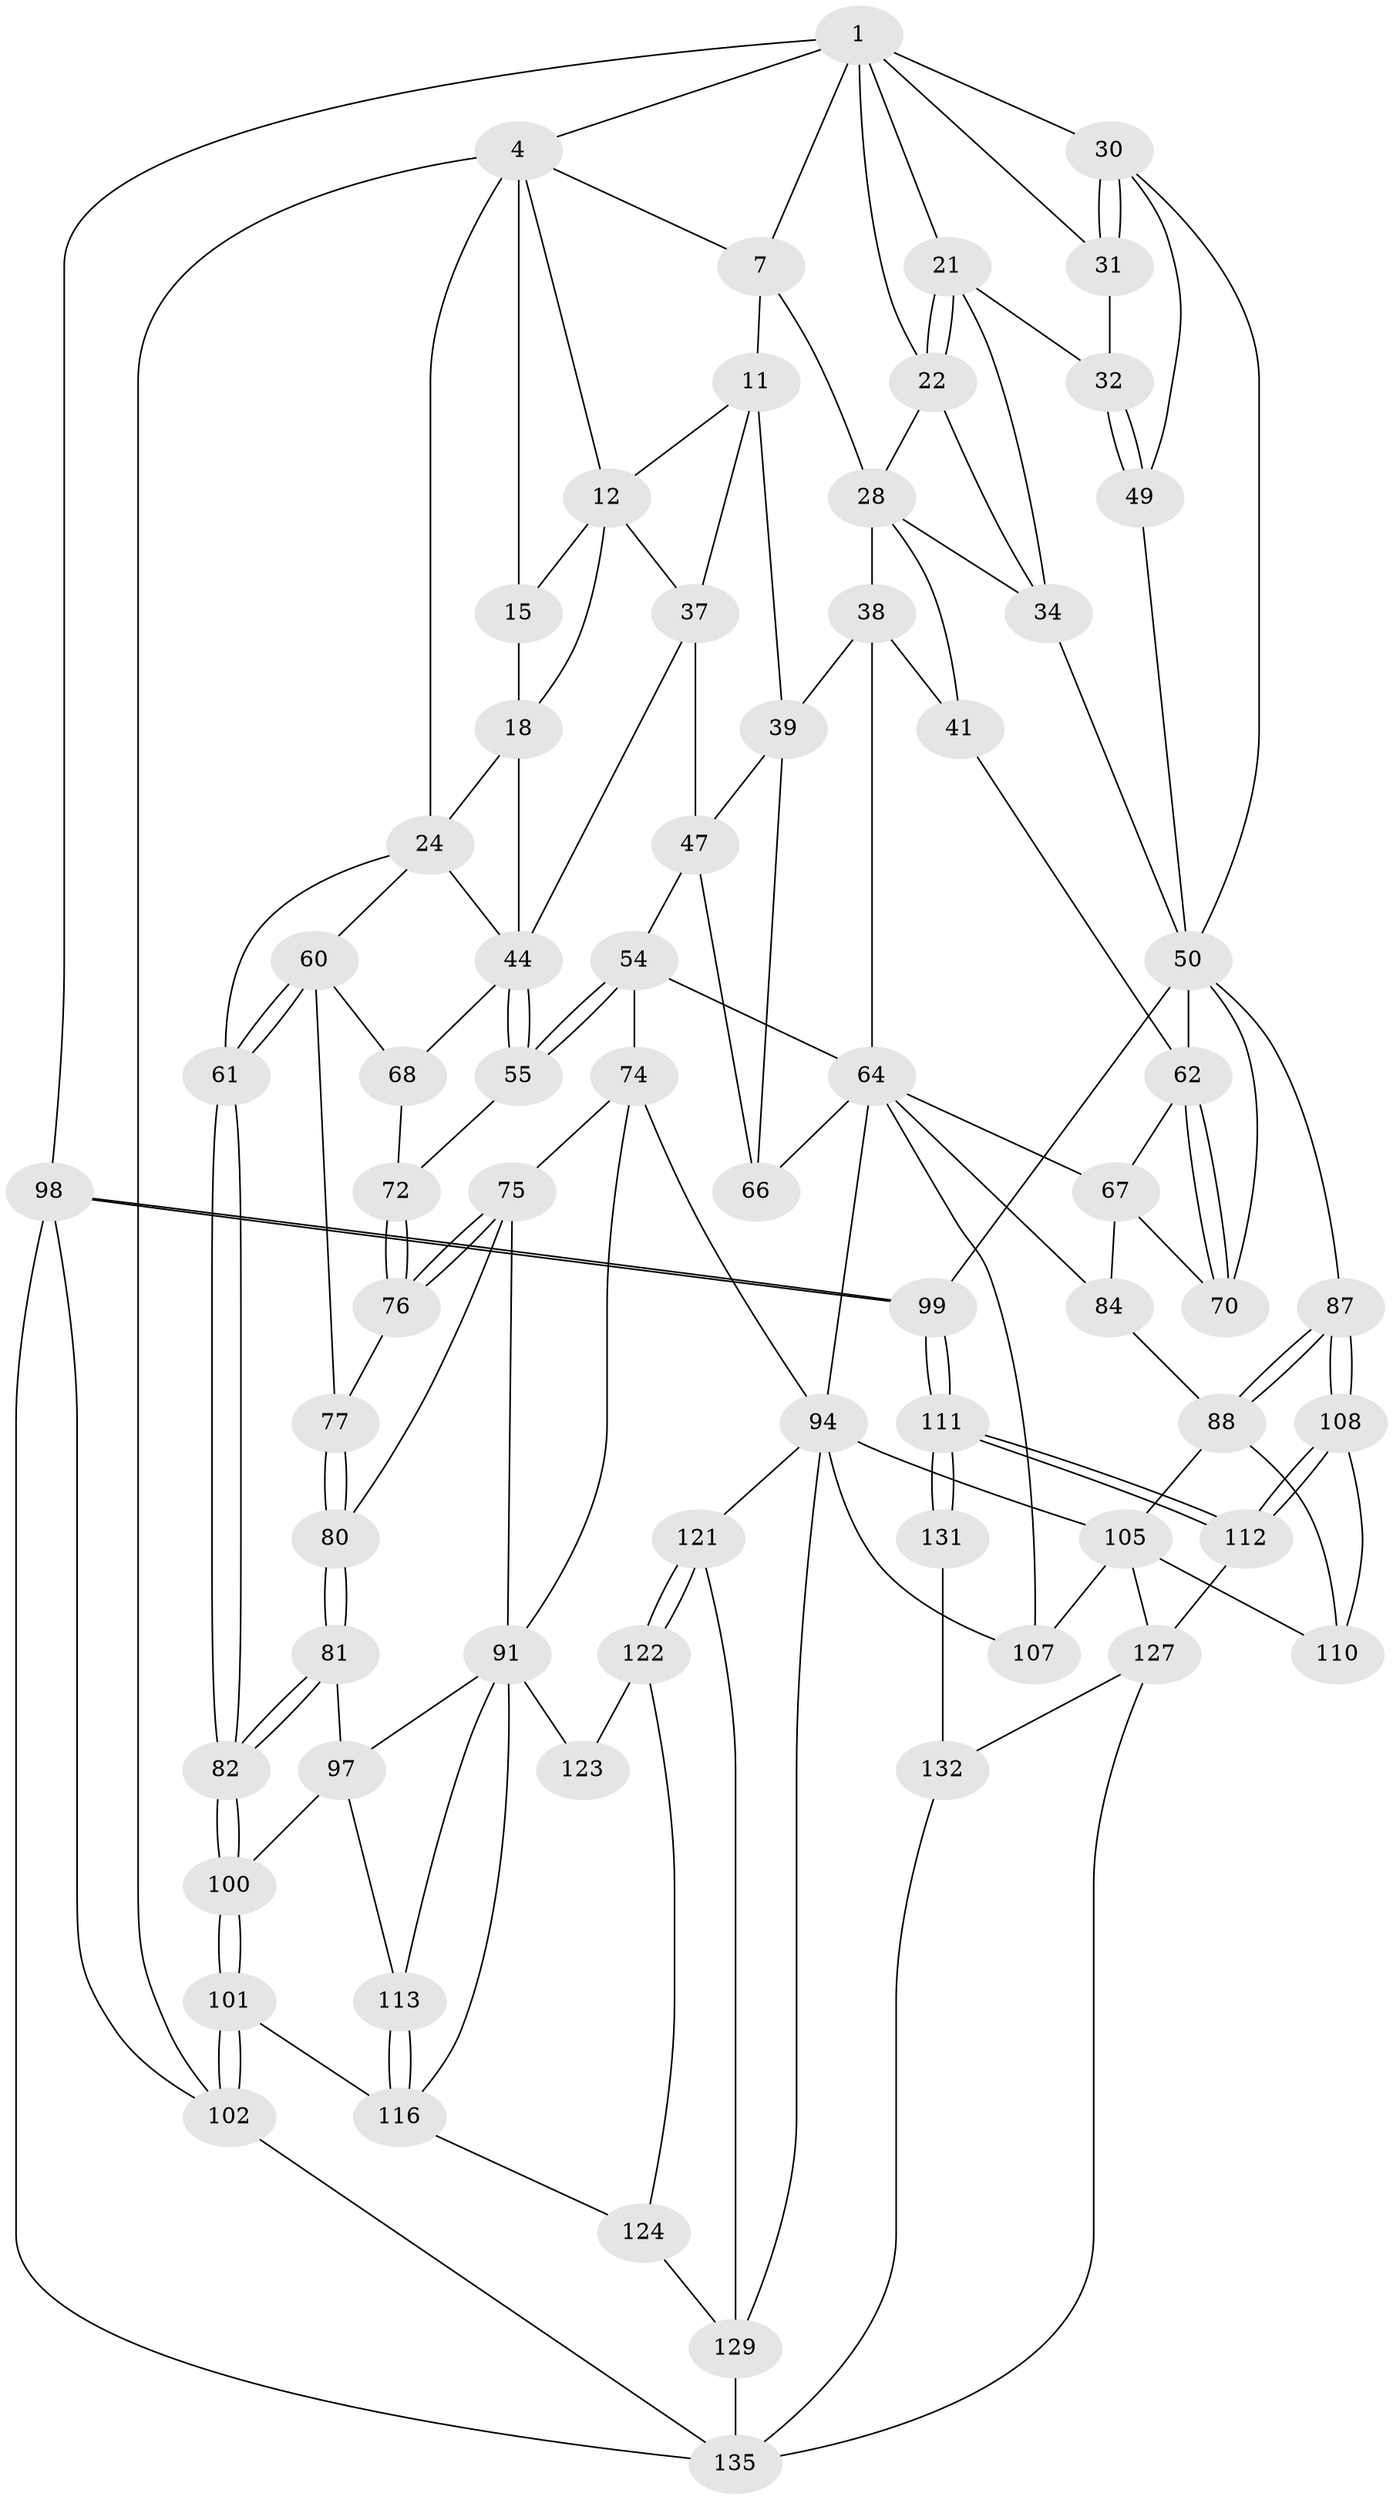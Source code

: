 // original degree distribution, {3: 0.014492753623188406, 4: 0.21014492753623187, 6: 0.1956521739130435, 5: 0.5797101449275363}
// Generated by graph-tools (version 1.1) at 2025/28/03/15/25 16:28:10]
// undirected, 69 vertices, 156 edges
graph export_dot {
graph [start="1"]
  node [color=gray90,style=filled];
  1 [pos="+0.6697929139257537+0",super="+8+2"];
  4 [pos="+0+0",super="+5"];
  7 [pos="+0.4559517542142483+0",super="+9"];
  11 [pos="+0.3952299810059832+0.0830243670405395",super="+36"];
  12 [pos="+0.3159508329697647+0.040875606239108075",super="+13"];
  15 [pos="+0.17651955752894172+0.022085310669290377"];
  18 [pos="+0.1817803879492153+0.14645706630109465",super="+19"];
  21 [pos="+0.8187599660092545+0.07727577330975806",super="+33"];
  22 [pos="+0.6209039712416915+0.06306002966358601",super="+27"];
  24 [pos="+0.07700414291336029+0.05822309410851653",super="+25+26"];
  28 [pos="+0.5520373678543512+0.10626897254308652",super="+40+29"];
  30 [pos="+1+0.042729151120761505",super="+48"];
  31 [pos="+0.9734144602871898+0.07101894976584949"];
  32 [pos="+0.9331386207311732+0.1587259432870318"];
  34 [pos="+0.7693550994914085+0.20225236106415143",super="+35"];
  37 [pos="+0.32453904259219435+0.15901802339104998",super="+43"];
  38 [pos="+0.44199005545760695+0.22364335350184122",super="+42"];
  39 [pos="+0.4334485838827448+0.22580806886568172",super="+46"];
  41 [pos="+0.57928677803845+0.2130811168020215"];
  44 [pos="+0.3008217102698171+0.2256952254033233",super="+45"];
  47 [pos="+0.32463505515181945+0.22842933335511048",super="+53"];
  49 [pos="+1+0.24174488161983562"];
  50 [pos="+0.8817016044694151+0.323049777863115",super="+51+86"];
  54 [pos="+0.2958226287500023+0.33537826895207573",super="+73"];
  55 [pos="+0.27489223039813054+0.3057357204501432",super="+59"];
  60 [pos="+0+0.23336218079444165",super="+69"];
  61 [pos="+0+0.240949276137884"];
  62 [pos="+0.7162474721521923+0.25914470056173683",super="+63"];
  64 [pos="+0.5346245300285962+0.335174001873706",super="+65"];
  66 [pos="+0.4045398378599801+0.30859957058527604"];
  67 [pos="+0.6062920541779047+0.34815608000956344",super="+71"];
  68 [pos="+0.1459046336848235+0.3052949024169733"];
  70 [pos="+0.6834535934576637+0.38800587834045863"];
  72 [pos="+0.17219361945757772+0.333282602770202"];
  74 [pos="+0.2649190598620053+0.3807201677078954",super="+90"];
  75 [pos="+0.19372811166110043+0.378943733835946",super="+83"];
  76 [pos="+0.186623100202546+0.364945918205998"];
  77 [pos="+0.0907184034854736+0.36092878371657755"];
  80 [pos="+0.08869466118061128+0.373665393267416"];
  81 [pos="+0.04570584837351656+0.41993404220361175"];
  82 [pos="+0+0.3528727356501327"];
  84 [pos="+0.6738141614851376+0.4300123684158927"];
  87 [pos="+0.8525836389380572+0.4624723366326077"];
  88 [pos="+0.7936996557195664+0.47162235731812263",super="+104"];
  91 [pos="+0.22234185283149271+0.5920734679802796",super="+115+92"];
  94 [pos="+0.42191796405631926+0.4737967245192291",super="+95"];
  97 [pos="+0.08593614779000096+0.4827722284309956",super="+103"];
  98 [pos="+1+1"];
  99 [pos="+1+0.6958207953285861"];
  100 [pos="+0+0.5931572156605313"];
  101 [pos="+0+0.9960627876533338"];
  102 [pos="+0+1"];
  105 [pos="+0.6577805280596798+0.6322761518048818",super="+118+106"];
  107 [pos="+0.6128261578294928+0.5543170498511653"];
  108 [pos="+0.8502306474356737+0.4794523898823472",super="+109"];
  110 [pos="+0.7624365776880214+0.6635766761051715"];
  111 [pos="+1+0.7025718804944665"];
  112 [pos="+0.8545566483789723+0.7081104617712642",super="+126"];
  113 [pos="+0.036923926089983336+0.6015798719710769"];
  116 [pos="+0.06403834324922901+0.712202291728656",super="+117"];
  121 [pos="+0.32382155953698283+0.7961283922222873"];
  122 [pos="+0.21125307611926106+0.7737564562879882",super="+125"];
  123 [pos="+0.17050146485668186+0.7056583209871219"];
  124 [pos="+0.09955276389197894+0.8636733486789047"];
  127 [pos="+0.8076690958793018+0.7637070904354087",super="+128"];
  129 [pos="+0.5048340840611715+0.8578761620481824",super="+130"];
  131 [pos="+0.8812649978236509+0.8766636561852365"];
  132 [pos="+0.831721824750408+0.80742966440402",super="+134"];
  135 [pos="+0.7699783489270333+1",super="+136"];
  1 -- 22;
  1 -- 98;
  1 -- 4;
  1 -- 21;
  1 -- 30;
  1 -- 31;
  1 -- 7;
  4 -- 102;
  4 -- 24 [weight=2];
  4 -- 7;
  4 -- 15;
  4 -- 12;
  7 -- 11;
  7 -- 28;
  11 -- 12;
  11 -- 37;
  11 -- 39;
  12 -- 18;
  12 -- 37;
  12 -- 15;
  15 -- 18;
  18 -- 24;
  18 -- 44;
  21 -- 22;
  21 -- 22;
  21 -- 32;
  21 -- 34;
  22 -- 28;
  22 -- 34;
  24 -- 61;
  24 -- 60;
  24 -- 44;
  28 -- 41;
  28 -- 34;
  28 -- 38;
  30 -- 31;
  30 -- 31;
  30 -- 49;
  30 -- 50;
  31 -- 32;
  32 -- 49;
  32 -- 49;
  34 -- 50;
  37 -- 44;
  37 -- 47;
  38 -- 39;
  38 -- 64;
  38 -- 41;
  39 -- 66;
  39 -- 47;
  41 -- 62;
  44 -- 55 [weight=2];
  44 -- 55;
  44 -- 68;
  47 -- 66;
  47 -- 54;
  49 -- 50;
  50 -- 70;
  50 -- 62;
  50 -- 99;
  50 -- 87;
  54 -- 55;
  54 -- 55;
  54 -- 74;
  54 -- 64;
  55 -- 72;
  60 -- 61;
  60 -- 61;
  60 -- 77;
  60 -- 68;
  61 -- 82;
  61 -- 82;
  62 -- 70;
  62 -- 70;
  62 -- 67;
  64 -- 67;
  64 -- 66;
  64 -- 84;
  64 -- 107;
  64 -- 94;
  67 -- 84;
  67 -- 70;
  68 -- 72;
  72 -- 76;
  72 -- 76;
  74 -- 75;
  74 -- 91;
  74 -- 94;
  75 -- 76;
  75 -- 76;
  75 -- 80;
  75 -- 91;
  76 -- 77;
  77 -- 80;
  77 -- 80;
  80 -- 81;
  80 -- 81;
  81 -- 82;
  81 -- 82;
  81 -- 97;
  82 -- 100;
  82 -- 100;
  84 -- 88;
  87 -- 88;
  87 -- 88;
  87 -- 108;
  87 -- 108;
  88 -- 105;
  88 -- 110;
  91 -- 123;
  91 -- 116;
  91 -- 113;
  91 -- 97;
  94 -- 107;
  94 -- 129;
  94 -- 121;
  94 -- 105 [weight=2];
  97 -- 100;
  97 -- 113;
  98 -- 99;
  98 -- 99;
  98 -- 102;
  98 -- 135;
  99 -- 111;
  99 -- 111;
  100 -- 101;
  100 -- 101;
  101 -- 102;
  101 -- 102;
  101 -- 116;
  102 -- 135;
  105 -- 110;
  105 -- 107;
  105 -- 127;
  108 -- 112 [weight=2];
  108 -- 112;
  108 -- 110;
  111 -- 112;
  111 -- 112;
  111 -- 131;
  111 -- 131;
  112 -- 127;
  113 -- 116;
  113 -- 116;
  116 -- 124;
  121 -- 122;
  121 -- 122;
  121 -- 129;
  122 -- 123 [weight=2];
  122 -- 124;
  124 -- 129;
  127 -- 132;
  127 -- 135;
  129 -- 135 [weight=2];
  131 -- 132 [weight=2];
  132 -- 135;
}
